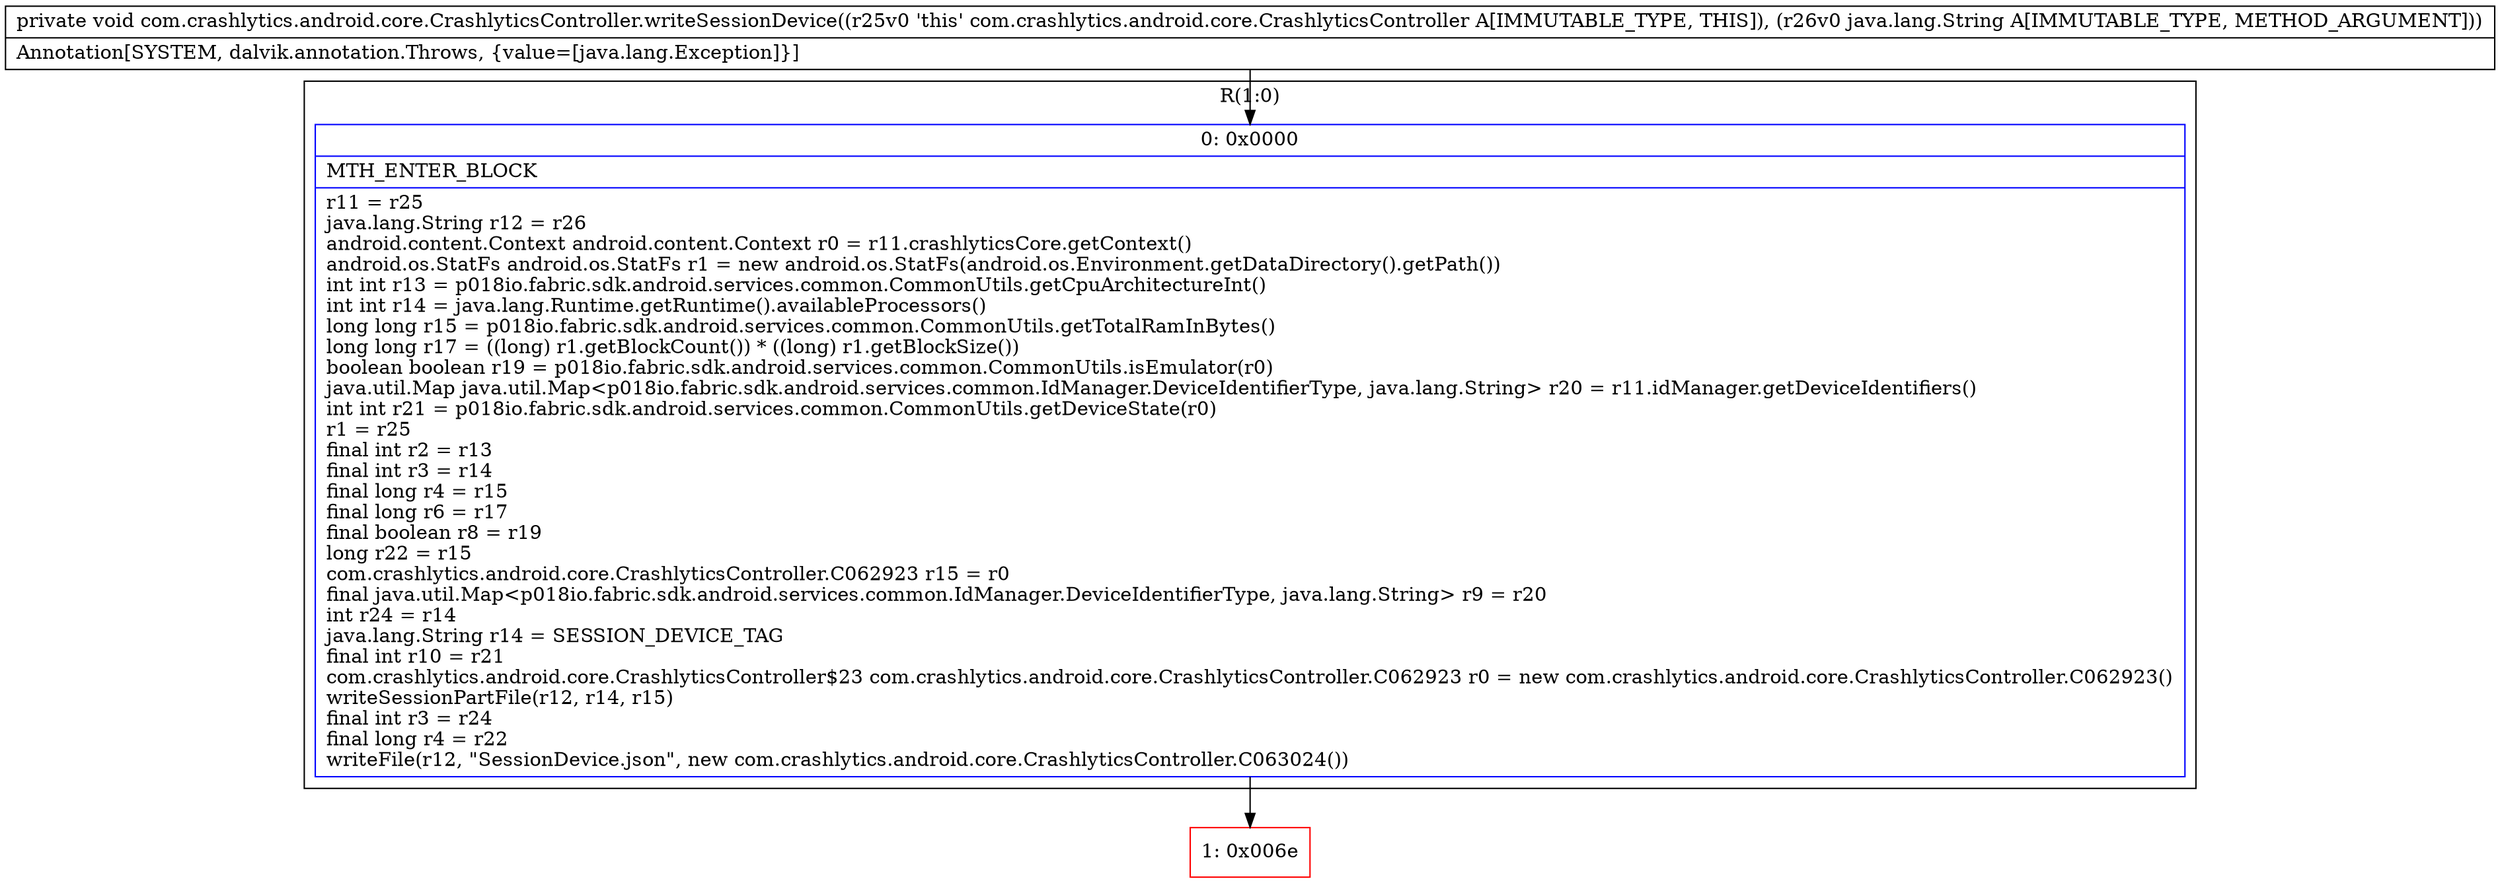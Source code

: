 digraph "CFG forcom.crashlytics.android.core.CrashlyticsController.writeSessionDevice(Ljava\/lang\/String;)V" {
subgraph cluster_Region_1229532419 {
label = "R(1:0)";
node [shape=record,color=blue];
Node_0 [shape=record,label="{0\:\ 0x0000|MTH_ENTER_BLOCK\l|r11 = r25\ljava.lang.String r12 = r26\landroid.content.Context android.content.Context r0 = r11.crashlyticsCore.getContext()\landroid.os.StatFs android.os.StatFs r1 = new android.os.StatFs(android.os.Environment.getDataDirectory().getPath())\lint int r13 = p018io.fabric.sdk.android.services.common.CommonUtils.getCpuArchitectureInt()\lint int r14 = java.lang.Runtime.getRuntime().availableProcessors()\llong long r15 = p018io.fabric.sdk.android.services.common.CommonUtils.getTotalRamInBytes()\llong long r17 = ((long) r1.getBlockCount()) * ((long) r1.getBlockSize())\lboolean boolean r19 = p018io.fabric.sdk.android.services.common.CommonUtils.isEmulator(r0)\ljava.util.Map java.util.Map\<p018io.fabric.sdk.android.services.common.IdManager.DeviceIdentifierType, java.lang.String\> r20 = r11.idManager.getDeviceIdentifiers()\lint int r21 = p018io.fabric.sdk.android.services.common.CommonUtils.getDeviceState(r0)\lr1 = r25\lfinal int r2 = r13\lfinal int r3 = r14\lfinal long r4 = r15\lfinal long r6 = r17\lfinal boolean r8 = r19\llong r22 = r15\lcom.crashlytics.android.core.CrashlyticsController.C062923 r15 = r0\lfinal java.util.Map\<p018io.fabric.sdk.android.services.common.IdManager.DeviceIdentifierType, java.lang.String\> r9 = r20\lint r24 = r14\ljava.lang.String r14 = SESSION_DEVICE_TAG\lfinal int r10 = r21\lcom.crashlytics.android.core.CrashlyticsController$23 com.crashlytics.android.core.CrashlyticsController.C062923 r0 = new com.crashlytics.android.core.CrashlyticsController.C062923()\lwriteSessionPartFile(r12, r14, r15)\lfinal int r3 = r24\lfinal long r4 = r22\lwriteFile(r12, \"SessionDevice.json\", new com.crashlytics.android.core.CrashlyticsController.C063024())\l}"];
}
Node_1 [shape=record,color=red,label="{1\:\ 0x006e}"];
MethodNode[shape=record,label="{private void com.crashlytics.android.core.CrashlyticsController.writeSessionDevice((r25v0 'this' com.crashlytics.android.core.CrashlyticsController A[IMMUTABLE_TYPE, THIS]), (r26v0 java.lang.String A[IMMUTABLE_TYPE, METHOD_ARGUMENT]))  | Annotation[SYSTEM, dalvik.annotation.Throws, \{value=[java.lang.Exception]\}]\l}"];
MethodNode -> Node_0;
Node_0 -> Node_1;
}

